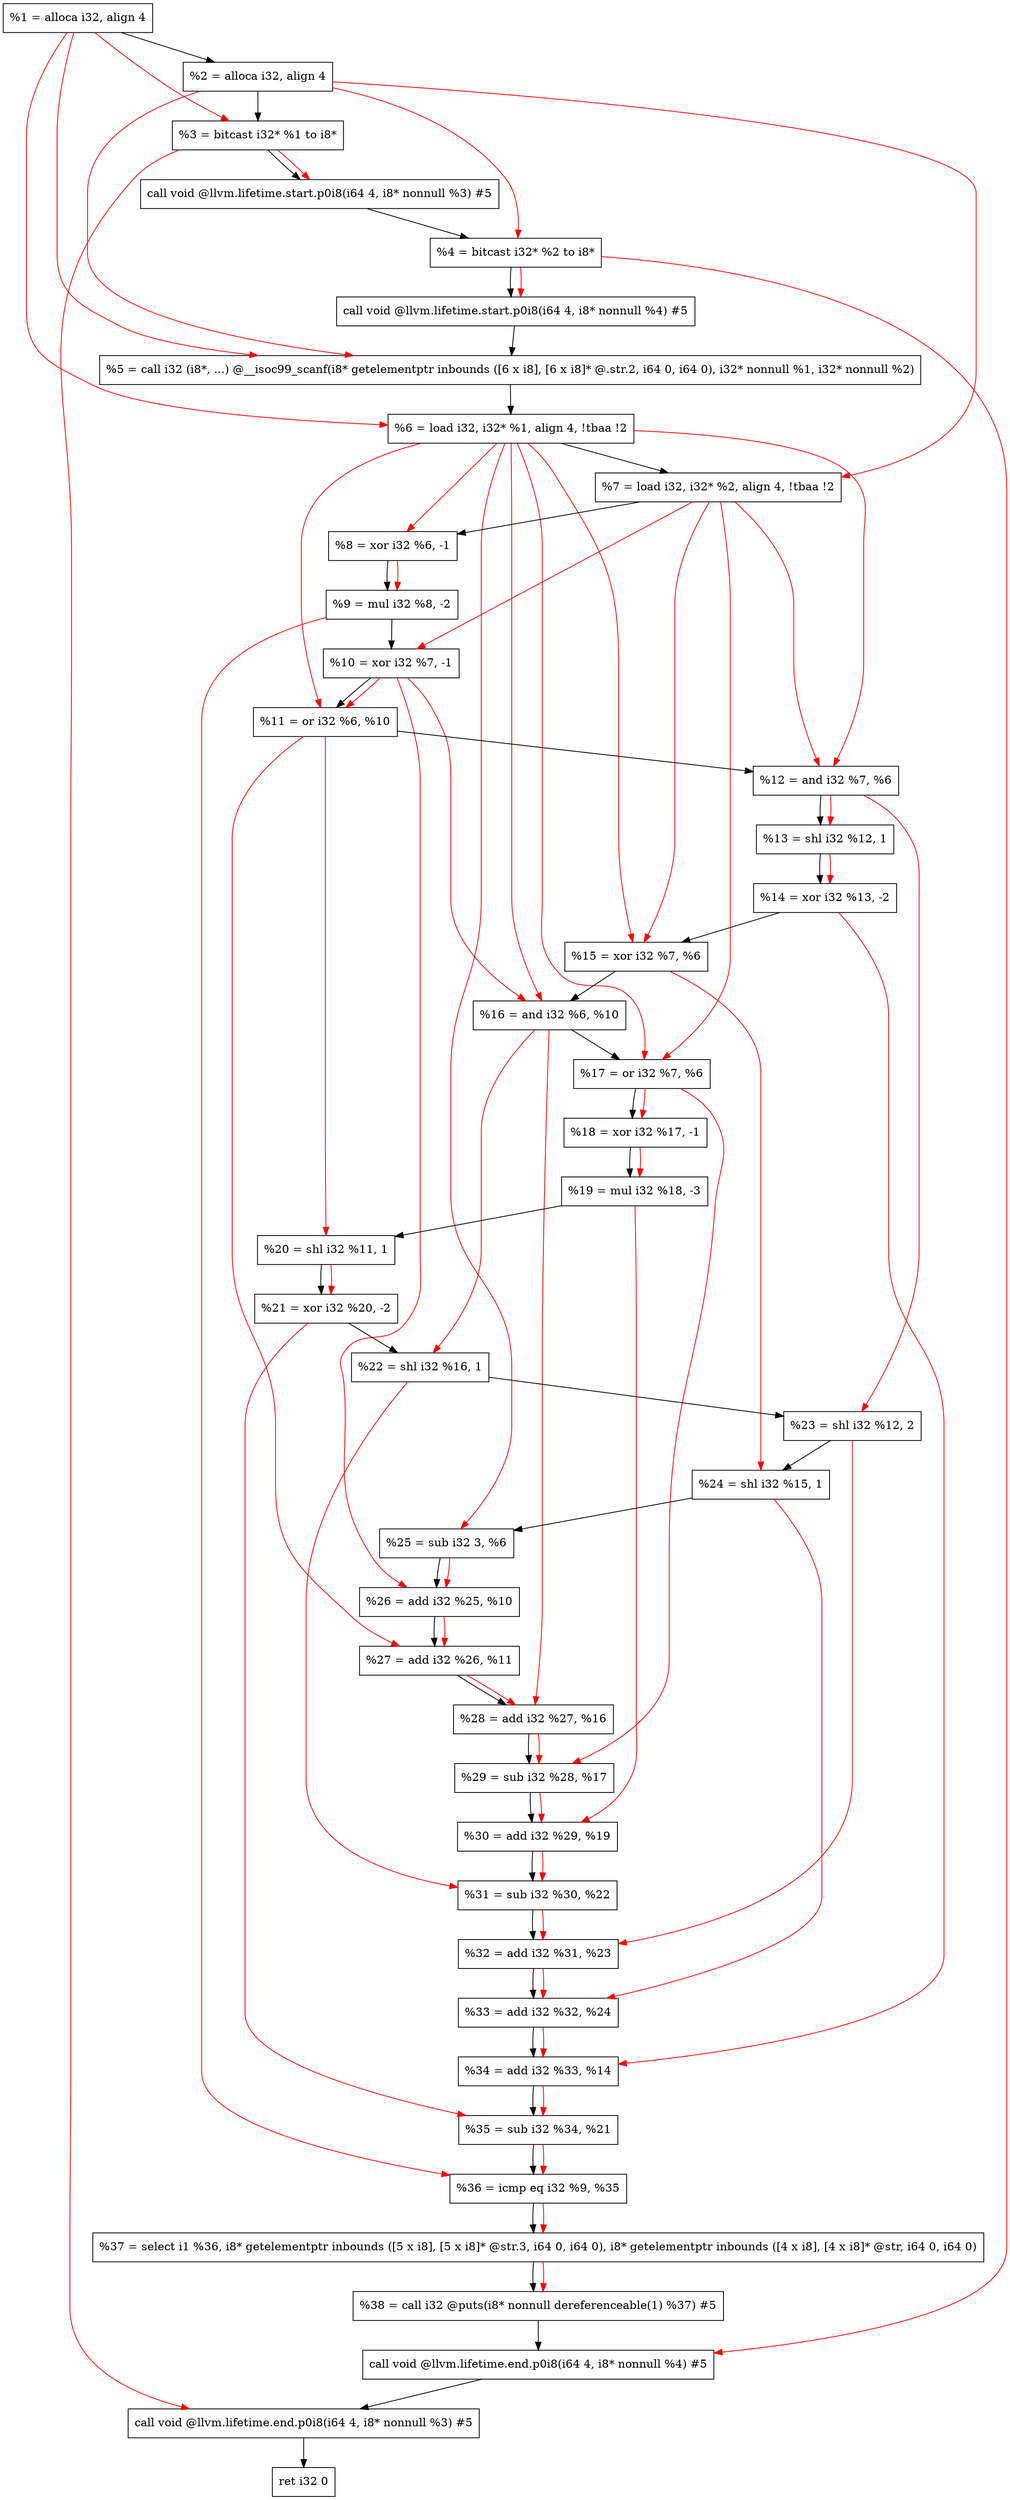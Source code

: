 digraph "DFG for'main' function" {
	Node0x12ed288[shape=record, label="  %1 = alloca i32, align 4"];
	Node0x12ed308[shape=record, label="  %2 = alloca i32, align 4"];
	Node0x12ed398[shape=record, label="  %3 = bitcast i32* %1 to i8*"];
	Node0x12ed7f8[shape=record, label="  call void @llvm.lifetime.start.p0i8(i64 4, i8* nonnull %3) #5"];
	Node0x12ed8d8[shape=record, label="  %4 = bitcast i32* %2 to i8*"];
	Node0x12ed9f8[shape=record, label="  call void @llvm.lifetime.start.p0i8(i64 4, i8* nonnull %4) #5"];
	Node0x12edc30[shape=record, label="  %5 = call i32 (i8*, ...) @__isoc99_scanf(i8* getelementptr inbounds ([6 x i8], [6 x i8]* @.str.2, i64 0, i64 0), i32* nonnull %1, i32* nonnull %2)"];
	Node0x12edce8[shape=record, label="  %6 = load i32, i32* %1, align 4, !tbaa !2"];
	Node0x12eec58[shape=record, label="  %7 = load i32, i32* %2, align 4, !tbaa !2"];
	Node0x12ef2e0[shape=record, label="  %8 = xor i32 %6, -1"];
	Node0x12ef350[shape=record, label="  %9 = mul i32 %8, -2"];
	Node0x12ef3c0[shape=record, label="  %10 = xor i32 %7, -1"];
	Node0x12ef430[shape=record, label="  %11 = or i32 %6, %10"];
	Node0x12ef4a0[shape=record, label="  %12 = and i32 %7, %6"];
	Node0x12ef510[shape=record, label="  %13 = shl i32 %12, 1"];
	Node0x12ef580[shape=record, label="  %14 = xor i32 %13, -2"];
	Node0x12ef5f0[shape=record, label="  %15 = xor i32 %7, %6"];
	Node0x12ef660[shape=record, label="  %16 = and i32 %6, %10"];
	Node0x12ef6d0[shape=record, label="  %17 = or i32 %7, %6"];
	Node0x12ef740[shape=record, label="  %18 = xor i32 %17, -1"];
	Node0x12ef7b0[shape=record, label="  %19 = mul i32 %18, -3"];
	Node0x12ef820[shape=record, label="  %20 = shl i32 %11, 1"];
	Node0x12ef890[shape=record, label="  %21 = xor i32 %20, -2"];
	Node0x12ef900[shape=record, label="  %22 = shl i32 %16, 1"];
	Node0x12ef970[shape=record, label="  %23 = shl i32 %12, 2"];
	Node0x12ef9e0[shape=record, label="  %24 = shl i32 %15, 1"];
	Node0x12efa50[shape=record, label="  %25 = sub i32 3, %6"];
	Node0x12efac0[shape=record, label="  %26 = add i32 %25, %10"];
	Node0x12efb30[shape=record, label="  %27 = add i32 %26, %11"];
	Node0x12efba0[shape=record, label="  %28 = add i32 %27, %16"];
	Node0x12efc10[shape=record, label="  %29 = sub i32 %28, %17"];
	Node0x12efc80[shape=record, label="  %30 = add i32 %29, %19"];
	Node0x12efcf0[shape=record, label="  %31 = sub i32 %30, %22"];
	Node0x12efd60[shape=record, label="  %32 = add i32 %31, %23"];
	Node0x12efdd0[shape=record, label="  %33 = add i32 %32, %24"];
	Node0x12efe40[shape=record, label="  %34 = add i32 %33, %14"];
	Node0x12efeb0[shape=record, label="  %35 = sub i32 %34, %21"];
	Node0x12eff20[shape=record, label="  %36 = icmp eq i32 %9, %35"];
	Node0x128d9d8[shape=record, label="  %37 = select i1 %36, i8* getelementptr inbounds ([5 x i8], [5 x i8]* @str.3, i64 0, i64 0), i8* getelementptr inbounds ([4 x i8], [4 x i8]* @str, i64 0, i64 0)"];
	Node0x12effb0[shape=record, label="  %38 = call i32 @puts(i8* nonnull dereferenceable(1) %37) #5"];
	Node0x12f0208[shape=record, label="  call void @llvm.lifetime.end.p0i8(i64 4, i8* nonnull %4) #5"];
	Node0x12f0368[shape=record, label="  call void @llvm.lifetime.end.p0i8(i64 4, i8* nonnull %3) #5"];
	Node0x12f0428[shape=record, label="  ret i32 0"];
	Node0x12ed288 -> Node0x12ed308;
	Node0x12ed308 -> Node0x12ed398;
	Node0x12ed398 -> Node0x12ed7f8;
	Node0x12ed7f8 -> Node0x12ed8d8;
	Node0x12ed8d8 -> Node0x12ed9f8;
	Node0x12ed9f8 -> Node0x12edc30;
	Node0x12edc30 -> Node0x12edce8;
	Node0x12edce8 -> Node0x12eec58;
	Node0x12eec58 -> Node0x12ef2e0;
	Node0x12ef2e0 -> Node0x12ef350;
	Node0x12ef350 -> Node0x12ef3c0;
	Node0x12ef3c0 -> Node0x12ef430;
	Node0x12ef430 -> Node0x12ef4a0;
	Node0x12ef4a0 -> Node0x12ef510;
	Node0x12ef510 -> Node0x12ef580;
	Node0x12ef580 -> Node0x12ef5f0;
	Node0x12ef5f0 -> Node0x12ef660;
	Node0x12ef660 -> Node0x12ef6d0;
	Node0x12ef6d0 -> Node0x12ef740;
	Node0x12ef740 -> Node0x12ef7b0;
	Node0x12ef7b0 -> Node0x12ef820;
	Node0x12ef820 -> Node0x12ef890;
	Node0x12ef890 -> Node0x12ef900;
	Node0x12ef900 -> Node0x12ef970;
	Node0x12ef970 -> Node0x12ef9e0;
	Node0x12ef9e0 -> Node0x12efa50;
	Node0x12efa50 -> Node0x12efac0;
	Node0x12efac0 -> Node0x12efb30;
	Node0x12efb30 -> Node0x12efba0;
	Node0x12efba0 -> Node0x12efc10;
	Node0x12efc10 -> Node0x12efc80;
	Node0x12efc80 -> Node0x12efcf0;
	Node0x12efcf0 -> Node0x12efd60;
	Node0x12efd60 -> Node0x12efdd0;
	Node0x12efdd0 -> Node0x12efe40;
	Node0x12efe40 -> Node0x12efeb0;
	Node0x12efeb0 -> Node0x12eff20;
	Node0x12eff20 -> Node0x128d9d8;
	Node0x128d9d8 -> Node0x12effb0;
	Node0x12effb0 -> Node0x12f0208;
	Node0x12f0208 -> Node0x12f0368;
	Node0x12f0368 -> Node0x12f0428;
edge [color=red]
	Node0x12ed288 -> Node0x12ed398;
	Node0x12ed398 -> Node0x12ed7f8;
	Node0x12ed308 -> Node0x12ed8d8;
	Node0x12ed8d8 -> Node0x12ed9f8;
	Node0x12ed288 -> Node0x12edc30;
	Node0x12ed308 -> Node0x12edc30;
	Node0x12ed288 -> Node0x12edce8;
	Node0x12ed308 -> Node0x12eec58;
	Node0x12edce8 -> Node0x12ef2e0;
	Node0x12ef2e0 -> Node0x12ef350;
	Node0x12eec58 -> Node0x12ef3c0;
	Node0x12edce8 -> Node0x12ef430;
	Node0x12ef3c0 -> Node0x12ef430;
	Node0x12eec58 -> Node0x12ef4a0;
	Node0x12edce8 -> Node0x12ef4a0;
	Node0x12ef4a0 -> Node0x12ef510;
	Node0x12ef510 -> Node0x12ef580;
	Node0x12eec58 -> Node0x12ef5f0;
	Node0x12edce8 -> Node0x12ef5f0;
	Node0x12edce8 -> Node0x12ef660;
	Node0x12ef3c0 -> Node0x12ef660;
	Node0x12eec58 -> Node0x12ef6d0;
	Node0x12edce8 -> Node0x12ef6d0;
	Node0x12ef6d0 -> Node0x12ef740;
	Node0x12ef740 -> Node0x12ef7b0;
	Node0x12ef430 -> Node0x12ef820;
	Node0x12ef820 -> Node0x12ef890;
	Node0x12ef660 -> Node0x12ef900;
	Node0x12ef4a0 -> Node0x12ef970;
	Node0x12ef5f0 -> Node0x12ef9e0;
	Node0x12edce8 -> Node0x12efa50;
	Node0x12efa50 -> Node0x12efac0;
	Node0x12ef3c0 -> Node0x12efac0;
	Node0x12efac0 -> Node0x12efb30;
	Node0x12ef430 -> Node0x12efb30;
	Node0x12efb30 -> Node0x12efba0;
	Node0x12ef660 -> Node0x12efba0;
	Node0x12efba0 -> Node0x12efc10;
	Node0x12ef6d0 -> Node0x12efc10;
	Node0x12efc10 -> Node0x12efc80;
	Node0x12ef7b0 -> Node0x12efc80;
	Node0x12efc80 -> Node0x12efcf0;
	Node0x12ef900 -> Node0x12efcf0;
	Node0x12efcf0 -> Node0x12efd60;
	Node0x12ef970 -> Node0x12efd60;
	Node0x12efd60 -> Node0x12efdd0;
	Node0x12ef9e0 -> Node0x12efdd0;
	Node0x12efdd0 -> Node0x12efe40;
	Node0x12ef580 -> Node0x12efe40;
	Node0x12efe40 -> Node0x12efeb0;
	Node0x12ef890 -> Node0x12efeb0;
	Node0x12ef350 -> Node0x12eff20;
	Node0x12efeb0 -> Node0x12eff20;
	Node0x12eff20 -> Node0x128d9d8;
	Node0x128d9d8 -> Node0x12effb0;
	Node0x12ed8d8 -> Node0x12f0208;
	Node0x12ed398 -> Node0x12f0368;
}
